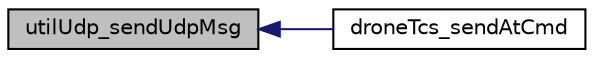 digraph "utilUdp_sendUdpMsg"
{
  edge [fontname="Helvetica",fontsize="10",labelfontname="Helvetica",labelfontsize="10"];
  node [fontname="Helvetica",fontsize="10",shape=record];
  rankdir="LR";
  Node3 [label="utilUdp_sendUdpMsg",height=0.2,width=0.4,color="black", fillcolor="grey75", style="filled", fontcolor="black"];
  Node3 -> Node4 [dir="back",color="midnightblue",fontsize="10",style="solid",fontname="Helvetica"];
  Node4 [label="droneTcs_sendAtCmd",height=0.2,width=0.4,color="black", fillcolor="white", style="filled",URL="$drone_t_cs_8h.html#a57d3b374b1ec8ec5b6f3910cf18a1f29"];
}
